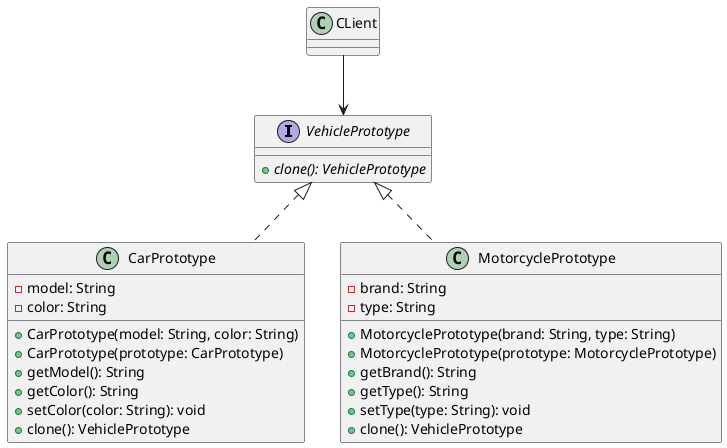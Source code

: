 @startuml prototype

interface VehiclePrototype {
    {abstract} +clone(): VehiclePrototype
}

class CarPrototype {
    -model: String
    -color: String
    +CarPrototype(model: String, color: String)
    +CarPrototype(prototype: CarPrototype)
    +getModel(): String
    +getColor(): String
    +setColor(color: String): void
    +clone(): VehiclePrototype
}

class MotorcyclePrototype {
    -brand: String
    -type: String
    +MotorcyclePrototype(brand: String, type: String)
    +MotorcyclePrototype(prototype: MotorcyclePrototype)
    +getBrand(): String
    +getType(): String
    +setType(type: String): void
    +clone(): VehiclePrototype
}

VehiclePrototype <|.. CarPrototype
VehiclePrototype <|.. MotorcyclePrototype
CLient --> VehiclePrototype

@enduml
